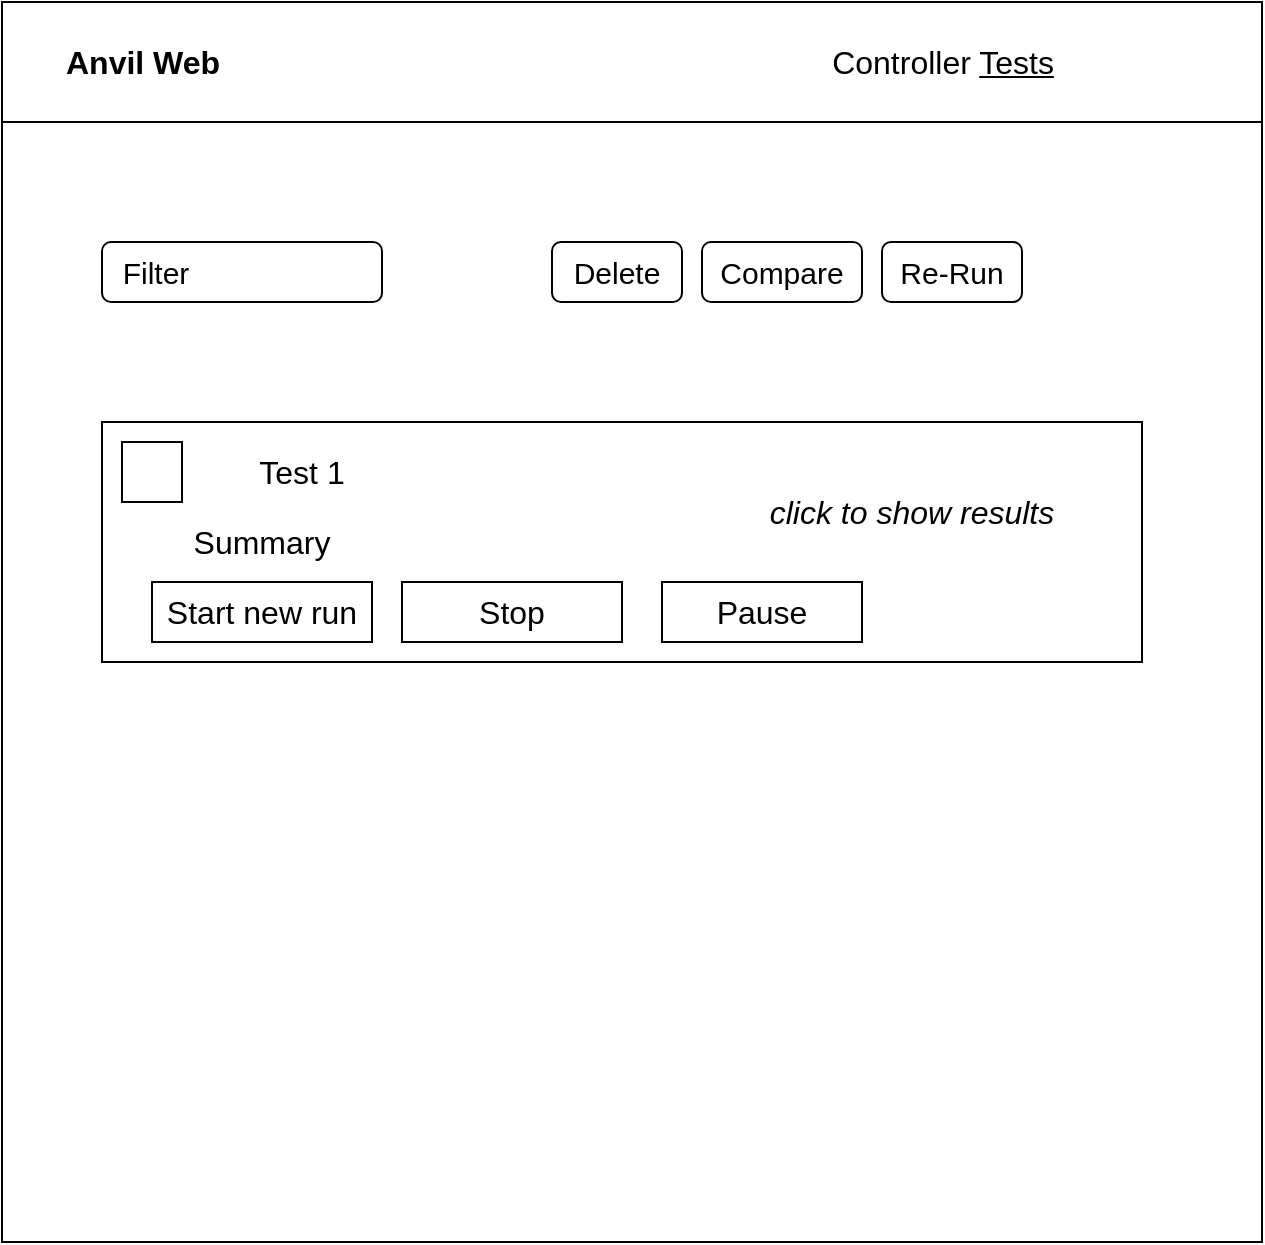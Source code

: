 <mxfile>
    <diagram id="kIGZFXLA4RyHsZCO7DPf" name="Page-1">
        <mxGraphModel dx="1632" dy="814" grid="1" gridSize="10" guides="1" tooltips="1" connect="1" arrows="1" fold="1" page="1" pageScale="1" pageWidth="850" pageHeight="1100" math="0" shadow="0">
            <root>
                <mxCell id="0"/>
                <mxCell id="1" parent="0"/>
                <mxCell id="2" value="" style="rounded=0;whiteSpace=wrap;html=1;fillColor=none;" parent="1" vertex="1">
                    <mxGeometry x="90" y="120" width="630" height="620" as="geometry"/>
                </mxCell>
                <mxCell id="3" value="" style="rounded=0;whiteSpace=wrap;html=1;fillColor=none;" parent="1" vertex="1">
                    <mxGeometry x="90" y="120" width="630" height="60" as="geometry"/>
                </mxCell>
                <mxCell id="4" value="&lt;b&gt;&lt;font style=&quot;font-size: 16px;&quot;&gt;Anvil Web&lt;/font&gt;&lt;/b&gt;" style="text;html=1;align=center;verticalAlign=middle;resizable=0;points=[];autosize=1;strokeColor=none;fillColor=none;" parent="1" vertex="1">
                    <mxGeometry x="110" y="135" width="100" height="30" as="geometry"/>
                </mxCell>
                <mxCell id="5" value="&lt;font style=&quot;font-size: 16px;&quot;&gt;Controller &lt;u&gt;Tests&lt;/u&gt;&lt;/font&gt;" style="text;html=1;align=center;verticalAlign=middle;resizable=0;points=[];autosize=1;strokeColor=none;fillColor=none;" parent="1" vertex="1">
                    <mxGeometry x="495" y="135" width="130" height="30" as="geometry"/>
                </mxCell>
                <mxCell id="6" value="" style="rounded=0;whiteSpace=wrap;html=1;fontSize=16;fillColor=none;" parent="1" vertex="1">
                    <mxGeometry x="140" y="330" width="520" height="120" as="geometry"/>
                </mxCell>
                <mxCell id="8" value="Test 1" style="text;html=1;strokeColor=none;fillColor=none;align=center;verticalAlign=middle;whiteSpace=wrap;rounded=0;fontSize=16;" parent="1" vertex="1">
                    <mxGeometry x="190" y="340" width="100" height="30" as="geometry"/>
                </mxCell>
                <mxCell id="10" value="Summary" style="text;html=1;strokeColor=none;fillColor=none;align=center;verticalAlign=middle;whiteSpace=wrap;rounded=0;fontSize=16;" parent="1" vertex="1">
                    <mxGeometry x="190" y="375" width="60" height="30" as="geometry"/>
                </mxCell>
                <mxCell id="11" value="Start new run" style="rounded=0;whiteSpace=wrap;html=1;fontSize=16;fillColor=none;" parent="1" vertex="1">
                    <mxGeometry x="165" y="410" width="110" height="30" as="geometry"/>
                </mxCell>
                <mxCell id="12" value="Stop" style="rounded=0;whiteSpace=wrap;html=1;fontSize=16;fillColor=none;" parent="1" vertex="1">
                    <mxGeometry x="290" y="410" width="110" height="30" as="geometry"/>
                </mxCell>
                <mxCell id="13" value="Pause" style="rounded=0;whiteSpace=wrap;html=1;fontSize=16;fillColor=none;" parent="1" vertex="1">
                    <mxGeometry x="420" y="410" width="100" height="30" as="geometry"/>
                </mxCell>
                <mxCell id="14" value="click to show results" style="text;html=1;strokeColor=none;fillColor=none;align=center;verticalAlign=middle;whiteSpace=wrap;rounded=0;fontSize=16;fontStyle=2" parent="1" vertex="1">
                    <mxGeometry x="440" y="360" width="210" height="30" as="geometry"/>
                </mxCell>
                <mxCell id="16" value="&amp;nbsp; Filter" style="rounded=1;whiteSpace=wrap;html=1;fontSize=15;align=left;" vertex="1" parent="1">
                    <mxGeometry x="140" y="240" width="140" height="30" as="geometry"/>
                </mxCell>
                <mxCell id="17" value="Delete" style="rounded=1;whiteSpace=wrap;html=1;fontSize=15;" vertex="1" parent="1">
                    <mxGeometry x="365" y="240" width="65" height="30" as="geometry"/>
                </mxCell>
                <mxCell id="18" value="" style="whiteSpace=wrap;html=1;aspect=fixed;fontSize=15;" vertex="1" parent="1">
                    <mxGeometry x="150" y="340" width="30" height="30" as="geometry"/>
                </mxCell>
                <mxCell id="19" value="Compare" style="rounded=1;whiteSpace=wrap;html=1;fontSize=15;" vertex="1" parent="1">
                    <mxGeometry x="440" y="240" width="80" height="30" as="geometry"/>
                </mxCell>
                <mxCell id="20" value="Re-Run" style="rounded=1;whiteSpace=wrap;html=1;fontSize=15;" vertex="1" parent="1">
                    <mxGeometry x="530" y="240" width="70" height="30" as="geometry"/>
                </mxCell>
            </root>
        </mxGraphModel>
    </diagram>
</mxfile>